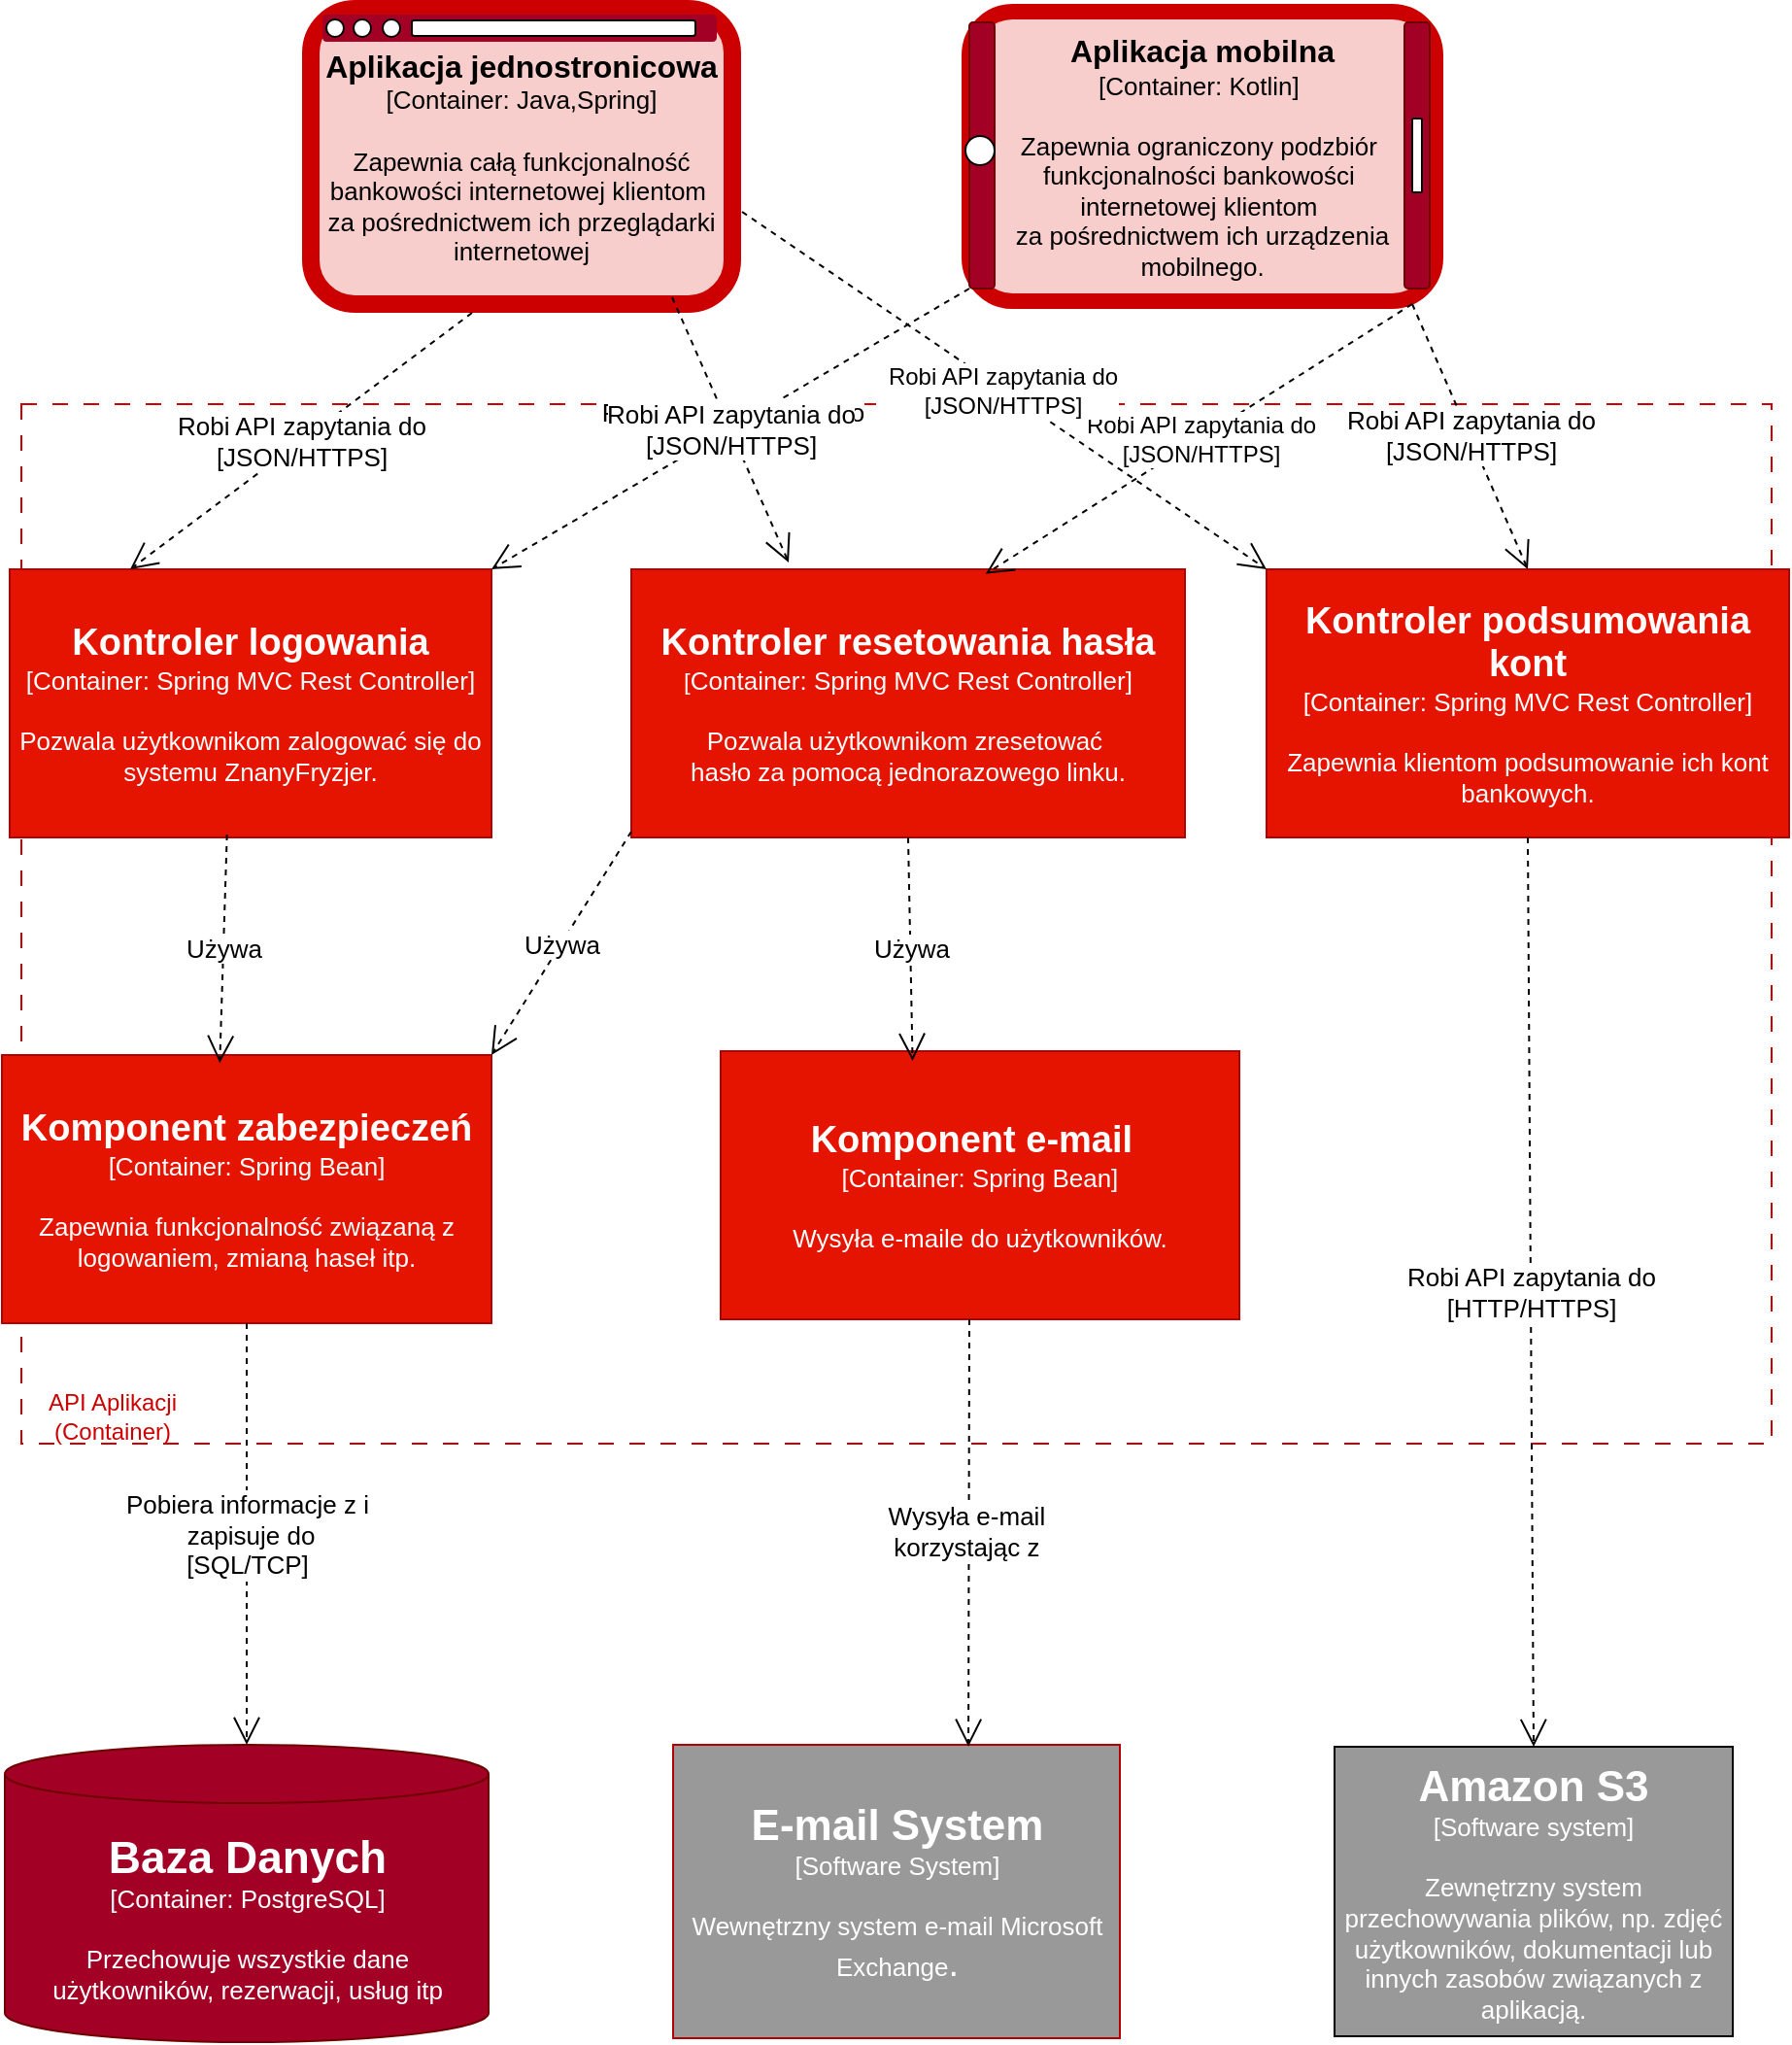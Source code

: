 <mxfile version="26.1.3">
  <diagram name="Page-1" id="y-DSmI1Uy9q8DW4IoN5t">
    <mxGraphModel dx="1749" dy="1207" grid="0" gridSize="10" guides="1" tooltips="1" connect="1" arrows="1" fold="1" page="1" pageScale="1" pageWidth="850" pageHeight="1100" math="0" shadow="0">
      <root>
        <mxCell id="0" />
        <mxCell id="1" parent="0" />
        <mxCell id="w8unE261J-UhPTlXiy1h-25" value="" style="rounded=0;whiteSpace=wrap;html=1;dashed=1;dashPattern=8 8;strokeColor=#CC0000;" vertex="1" parent="1">
          <mxGeometry x="26" y="308" width="901" height="535" as="geometry" />
        </mxCell>
        <mxCell id="w8unE261J-UhPTlXiy1h-1" value="&lt;span style=&quot;font-size: medium;&quot;&gt;&lt;b&gt;Aplikacja jednostronicowa&lt;/b&gt;&lt;/span&gt;&lt;div&gt;&lt;span style=&quot;&quot;&gt;&lt;font style=&quot;font-size: 13px;&quot;&gt;[Container: Java,Spring]&lt;/font&gt;&lt;/span&gt;&lt;/div&gt;&lt;div&gt;&lt;span style=&quot;&quot;&gt;&lt;font style=&quot;font-size: 13px;&quot;&gt;&lt;br&gt;&lt;/font&gt;&lt;/span&gt;&lt;/div&gt;&lt;div&gt;&lt;span style=&quot;&quot;&gt;&lt;font style=&quot;font-size: 13px;&quot;&gt;Zapewnia całą funkcjonalność bankowości internetowej klientom&amp;nbsp;&lt;/font&gt;&lt;/span&gt;&lt;/div&gt;&lt;div&gt;&lt;span style=&quot;&quot;&gt;&lt;font style=&quot;font-size: 13px;&quot;&gt;za pośrednictwem ich przeglądarki internetowej&lt;/font&gt;&lt;/span&gt;&lt;span style=&quot;text-align: start;&quot;&gt;&lt;font style=&quot;font-size: 13px;&quot;&gt;&lt;br&gt;&lt;/font&gt;&lt;/span&gt;&lt;/div&gt;" style="rounded=1;whiteSpace=wrap;html=1;fillColor=#f8cecc;strokeColor=#CC0000;strokeWidth=9;" vertex="1" parent="1">
          <mxGeometry x="175" y="104.5" width="217" height="152" as="geometry" />
        </mxCell>
        <mxCell id="w8unE261J-UhPTlXiy1h-2" value="&lt;b&gt;&lt;span style=&quot;font-size: medium;&quot;&gt;Aplikacja mobilna&lt;/span&gt;&lt;br style=&quot;&quot; data-end=&quot;20&quot; data-start=&quot;17&quot;&gt;&lt;/b&gt;&lt;span style=&quot;&quot;&gt;&lt;font style=&quot;font-size: 13px;&quot;&gt;[Container: Kotlin]&amp;nbsp;&lt;/font&gt;&lt;/span&gt;&lt;div&gt;&lt;font style=&quot;font-size: 13px;&quot;&gt;&lt;br&gt;&lt;/font&gt;&lt;div&gt;&lt;span style=&quot;&quot;&gt;&lt;font style=&quot;font-size: 13px;&quot;&gt;Zapewnia ograniczony podzbiór&amp;nbsp;&lt;/font&gt;&lt;/span&gt;&lt;/div&gt;&lt;div&gt;&lt;span style=&quot;&quot;&gt;&lt;font style=&quot;font-size: 13px;&quot;&gt;funkcjonalności bankowości&amp;nbsp;&lt;/font&gt;&lt;/span&gt;&lt;/div&gt;&lt;div&gt;&lt;span style=&quot;&quot;&gt;&lt;font style=&quot;font-size: 13px;&quot;&gt;internetowej&amp;nbsp;&lt;/font&gt;&lt;/span&gt;&lt;span style=&quot;font-size: 13px;&quot;&gt;klientom&amp;nbsp;&lt;/span&gt;&lt;/div&gt;&lt;div&gt;&lt;span style=&quot;font-size: 13px;&quot;&gt;za pośrednictwem ich urządzenia mobilnego&lt;/span&gt;&lt;span style=&quot;font-size: 13px;&quot;&gt;.&lt;/span&gt;&lt;/div&gt;&lt;/div&gt;" style="rounded=1;whiteSpace=wrap;html=1;fillColor=#f8cecc;strokeColor=#CC0000;strokeWidth=8;align=center;" vertex="1" parent="1">
          <mxGeometry x="514" y="106" width="240" height="149" as="geometry" />
        </mxCell>
        <mxCell id="w8unE261J-UhPTlXiy1h-3" value="" style="rounded=1;whiteSpace=wrap;html=1;fillColor=#a20025;strokeColor=none;fontColor=#ffffff;" vertex="1" parent="1">
          <mxGeometry x="181" y="107.5" width="203" height="14" as="geometry" />
        </mxCell>
        <mxCell id="w8unE261J-UhPTlXiy1h-4" value="" style="ellipse;whiteSpace=wrap;html=1;aspect=fixed;" vertex="1" parent="1">
          <mxGeometry x="212" y="110" width="9" height="9" as="geometry" />
        </mxCell>
        <mxCell id="w8unE261J-UhPTlXiy1h-5" value="" style="ellipse;whiteSpace=wrap;html=1;aspect=fixed;" vertex="1" parent="1">
          <mxGeometry x="197" y="110" width="9" height="9" as="geometry" />
        </mxCell>
        <mxCell id="w8unE261J-UhPTlXiy1h-6" value="" style="ellipse;whiteSpace=wrap;html=1;aspect=fixed;" vertex="1" parent="1">
          <mxGeometry x="183" y="110" width="9" height="9" as="geometry" />
        </mxCell>
        <mxCell id="w8unE261J-UhPTlXiy1h-8" value="" style="rounded=1;whiteSpace=wrap;html=1;" vertex="1" parent="1">
          <mxGeometry x="227" y="110.5" width="146" height="8" as="geometry" />
        </mxCell>
        <mxCell id="w8unE261J-UhPTlXiy1h-10" value="" style="rounded=1;whiteSpace=wrap;html=1;strokeColor=#6F0000;fillColor=#a20025;fontColor=#ffffff;" vertex="1" parent="1">
          <mxGeometry x="514" y="111.5" width="13" height="137" as="geometry" />
        </mxCell>
        <mxCell id="w8unE261J-UhPTlXiy1h-11" value="" style="ellipse;whiteSpace=wrap;html=1;aspect=fixed;" vertex="1" parent="1">
          <mxGeometry x="512" y="170" width="15" height="15" as="geometry" />
        </mxCell>
        <mxCell id="w8unE261J-UhPTlXiy1h-13" value="" style="rounded=1;whiteSpace=wrap;html=1;strokeColor=#6F0000;fillColor=#a20025;fontColor=#ffffff;" vertex="1" parent="1">
          <mxGeometry x="738" y="111.5" width="13" height="137" as="geometry" />
        </mxCell>
        <mxCell id="w8unE261J-UhPTlXiy1h-15" value="" style="rounded=1;whiteSpace=wrap;html=1;" vertex="1" parent="1">
          <mxGeometry x="742" y="161" width="5" height="38" as="geometry" />
        </mxCell>
        <mxCell id="w8unE261J-UhPTlXiy1h-17" value="&lt;font&gt;&lt;strong style=&quot;text-align: start;&quot; data-is-only-node=&quot;&quot; data-end=&quot;23&quot; data-start=&quot;0&quot;&gt;&lt;font style=&quot;font-size: 19px;&quot;&gt;Kontroler logowania&lt;/font&gt;&lt;/strong&gt;&lt;br style=&quot;text-align: start;&quot; data-end=&quot;26&quot; data-start=&quot;23&quot;&gt;&lt;span style=&quot;font-size: 13px; text-align: start;&quot; data-end=&quot;69&quot; data-start=&quot;26&quot;&gt;[Container: Spring MVC Rest Controller]&lt;/span&gt;&lt;/font&gt;&lt;div&gt;&lt;font&gt;&lt;font size=&quot;2&quot;&gt;&lt;br style=&quot;text-align: start;&quot; data-end=&quot;72&quot; data-start=&quot;69&quot;&gt;&lt;/font&gt;&lt;span style=&quot;font-size: 13px; text-align: start;&quot;&gt;Pozwala użytkownikom zalogować się do systemu ZnanyFryzjer.&lt;/span&gt;&lt;/font&gt;&lt;/div&gt;" style="rounded=0;whiteSpace=wrap;html=1;fillColor=#e51400;strokeColor=#B20000;fontColor=#ffffff;" vertex="1" parent="1">
          <mxGeometry x="20" y="393" width="248" height="138" as="geometry" />
        </mxCell>
        <mxCell id="w8unE261J-UhPTlXiy1h-18" value="&lt;font style=&quot;color: rgb(255, 255, 255);&quot;&gt;&lt;strong style=&quot;text-align: start; caret-color: rgb(0, 0, 0);&quot; data-is-only-node=&quot;&quot; data-end=&quot;31&quot; data-start=&quot;0&quot;&gt;&lt;font style=&quot;font-size: 19px;&quot;&gt;Kontroler resetowania hasła&lt;/font&gt;&lt;/strong&gt;&lt;br style=&quot;text-align: start; caret-color: rgb(0, 0, 0);&quot; data-end=&quot;34&quot; data-start=&quot;31&quot;&gt;&lt;span style=&quot;text-align: start; caret-color: rgb(0, 0, 0);&quot; data-end=&quot;77&quot; data-start=&quot;34&quot;&gt;[&lt;font style=&quot;font-size: 13px;&quot;&gt;Container: Spring MVC Rest Controller]&lt;/font&gt;&lt;/span&gt;&lt;/font&gt;&lt;div&gt;&lt;font style=&quot;color: rgb(255, 255, 255); font-size: 13px;&quot;&gt;&lt;b&gt;&lt;br style=&quot;text-align: start; caret-color: rgb(0, 0, 0);&quot; data-end=&quot;80&quot; data-start=&quot;77&quot;&gt;&lt;/b&gt;&lt;span style=&quot;text-align: start; caret-color: rgb(0, 0, 0);&quot;&gt;Pozwala użytkownikom zresetować&amp;nbsp;&lt;/span&gt;&lt;/font&gt;&lt;div&gt;&lt;font style=&quot;color: rgb(255, 255, 255); font-size: 13px;&quot;&gt;&lt;span style=&quot;text-align: start; caret-color: rgb(0, 0, 0);&quot;&gt;hasło za pomocą jednorazowego linku.&lt;/span&gt;&lt;/font&gt;&lt;/div&gt;&lt;/div&gt;" style="rounded=0;whiteSpace=wrap;html=1;fillColor=#e51400;fontColor=#ffffff;strokeColor=#B20000;" vertex="1" parent="1">
          <mxGeometry x="340" y="393" width="285" height="138" as="geometry" />
        </mxCell>
        <mxCell id="w8unE261J-UhPTlXiy1h-19" value="&lt;span style=&quot;color: rgb(255, 255, 255);&quot;&gt;&lt;font style=&quot;font-size: 19px;&quot;&gt;&lt;strong style=&quot;text-align: start; caret-color: rgb(0, 0, 0);&quot; data-is-only-node=&quot;&quot; data-end=&quot;31&quot; data-start=&quot;0&quot;&gt;Kontroler podsumowania kont&lt;/strong&gt;&lt;br style=&quot;text-align: start; caret-color: rgb(0, 0, 0);&quot; data-end=&quot;34&quot; data-start=&quot;31&quot;&gt;&lt;/font&gt;&lt;span style=&quot;text-align: start; caret-color: rgb(0, 0, 0);&quot; data-end=&quot;77&quot; data-start=&quot;34&quot;&gt;&lt;font style=&quot;font-size: 13px;&quot;&gt;[Container: Spring MVC Rest Controller]&lt;/font&gt;&lt;/span&gt;&lt;/span&gt;&lt;div&gt;&lt;span style=&quot;color: rgb(255, 255, 255);&quot;&gt;&lt;font style=&quot;font-size: 13px;&quot;&gt;&lt;br style=&quot;text-align: start; caret-color: rgb(0, 0, 0);&quot; data-end=&quot;80&quot; data-start=&quot;77&quot;&gt;&lt;span style=&quot;text-align: start; caret-color: rgb(0, 0, 0);&quot;&gt;Zapewnia klientom podsumowanie ich kont bankowych.&lt;/span&gt;&lt;/font&gt;&lt;/span&gt;&lt;/div&gt;" style="rounded=0;whiteSpace=wrap;html=1;fillColor=#e51400;fontColor=#ffffff;strokeColor=#B20000;" vertex="1" parent="1">
          <mxGeometry x="667" y="393" width="269" height="138" as="geometry" />
        </mxCell>
        <mxCell id="w8unE261J-UhPTlXiy1h-20" value="&lt;span style=&quot;color: rgb(255, 255, 255);&quot;&gt;&lt;strong style=&quot;text-align: start; caret-color: rgb(0, 0, 0);&quot; data-is-only-node=&quot;&quot; data-end=&quot;26&quot; data-start=&quot;0&quot;&gt;&lt;font style=&quot;font-size: 19px;&quot;&gt;Komponent zabezpieczeń&lt;/font&gt;&lt;/strong&gt;&lt;br style=&quot;text-align: start; caret-color: rgb(0, 0, 0);&quot; data-end=&quot;29&quot; data-start=&quot;26&quot;&gt;&lt;span style=&quot;text-align: start; caret-color: rgb(0, 0, 0);&quot; data-end=&quot;57&quot; data-start=&quot;29&quot;&gt;&lt;font style=&quot;font-size: 13px;&quot;&gt;[Container: Spring Bean]&lt;/font&gt;&lt;/span&gt;&lt;/span&gt;&lt;div&gt;&lt;span style=&quot;color: rgb(255, 255, 255);&quot;&gt;&lt;font style=&quot;font-size: 13px;&quot;&gt;&lt;br style=&quot;text-align: start; caret-color: rgb(0, 0, 0);&quot; data-end=&quot;60&quot; data-start=&quot;57&quot;&gt;&lt;span style=&quot;text-align: start; caret-color: rgb(0, 0, 0);&quot;&gt;Zapewnia funkcjonalność związaną z logowaniem, zmianą haseł itp.&lt;/span&gt;&lt;/font&gt;&lt;/span&gt;&lt;/div&gt;" style="rounded=0;whiteSpace=wrap;html=1;fillColor=#e51400;fontColor=#ffffff;strokeColor=#B20000;" vertex="1" parent="1">
          <mxGeometry x="16" y="643" width="252" height="138" as="geometry" />
        </mxCell>
        <mxCell id="w8unE261J-UhPTlXiy1h-21" value="&lt;div&gt;&lt;b&gt;&lt;font style=&quot;font-size: 19px;&quot;&gt;Komponent e-mail &lt;/font&gt;&lt;/b&gt;&amp;nbsp;&lt;/div&gt;&lt;div&gt;&lt;font style=&quot;font-size: 13px;&quot;&gt;[Container: Spring Bean]&lt;/font&gt;&lt;/div&gt;&lt;div&gt;&lt;font style=&quot;font-size: 13px;&quot;&gt;&lt;br&gt;&lt;/font&gt;&lt;/div&gt;&lt;div&gt;&lt;font style=&quot;font-size: 13px;&quot;&gt;Wysyła e-maile do użytkowników.&lt;/font&gt;&lt;/div&gt;" style="rounded=0;whiteSpace=wrap;html=1;fillColor=#e51400;fontColor=#ffffff;strokeColor=#B20000;" vertex="1" parent="1">
          <mxGeometry x="386" y="641" width="267" height="138" as="geometry" />
        </mxCell>
        <mxCell id="w8unE261J-UhPTlXiy1h-26" value="&lt;font style=&quot;font-size: 22px;&quot;&gt;&lt;b style=&quot;color: rgb(255, 255, 255);&quot;&gt;Amazon S3&lt;/b&gt;&lt;/font&gt;&lt;div&gt;&lt;font style=&quot;font-size: 13px; color: rgb(255, 255, 255);&quot;&gt;[Software system]&lt;/font&gt;&lt;/div&gt;&lt;div&gt;&lt;font style=&quot;font-size: 13px; color: rgb(255, 255, 255);&quot;&gt;&lt;br&gt;&lt;/font&gt;&lt;/div&gt;&lt;div&gt;&lt;font&gt;&lt;span style=&quot;text-align: start; color: rgb(255, 255, 255);&quot;&gt;&lt;font style=&quot;font-size: 13px;&quot;&gt;Zewnętrzny system przechowywania plików, np. zdjęć użytkowników, dokumentacji lub innych zasobów związanych z aplikacją.&lt;/font&gt;&lt;/span&gt;&lt;br&gt;&lt;/font&gt;&lt;/div&gt;" style="rounded=0;whiteSpace=wrap;html=1;fillColor=#999999;" vertex="1" parent="1">
          <mxGeometry x="702" y="999" width="205" height="149" as="geometry" />
        </mxCell>
        <mxCell id="w8unE261J-UhPTlXiy1h-27" value="&lt;font style=&quot;font-size: 23px;&quot;&gt;&lt;b&gt;Baza Danych&lt;/b&gt;&lt;/font&gt;&lt;div&gt;&lt;font style=&quot;font-size: 13px;&quot;&gt;[Container: PostgreSQL]&lt;/font&gt;&lt;/div&gt;&lt;div&gt;&lt;font style=&quot;font-size: 13px;&quot;&gt;&lt;br&gt;&lt;/font&gt;&lt;/div&gt;&lt;div&gt;&lt;font&gt;&lt;span style=&quot;text-align: start;&quot;&gt;&lt;font style=&quot;font-size: 13px;&quot;&gt;Przechowuje wszystkie dane użytkowników, rezerwacji, usług itp&lt;/font&gt;&lt;/span&gt;&lt;br&gt;&lt;/font&gt;&lt;/div&gt;" style="shape=cylinder3;whiteSpace=wrap;html=1;boundedLbl=1;backgroundOutline=1;size=15;fillColor=#a20025;fontColor=#ffffff;strokeColor=#6F0000;" vertex="1" parent="1">
          <mxGeometry x="17.5" y="998" width="249" height="153" as="geometry" />
        </mxCell>
        <mxCell id="w8unE261J-UhPTlXiy1h-28" value="&lt;font style=&quot;font-size: 22px;&quot;&gt;&lt;b&gt;E-mail System&lt;/b&gt;&lt;/font&gt;&lt;div&gt;&lt;font style=&quot;font-size: 13px;&quot;&gt;[Software System]&lt;/font&gt;&lt;/div&gt;&lt;div&gt;&lt;font style=&quot;font-size: 13px;&quot;&gt;&lt;br&gt;&lt;/font&gt;&lt;/div&gt;&lt;div&gt;&lt;font&gt;&lt;font style=&quot;font-size: 13px;&quot;&gt;Wewnętrzny system e-mail Microsoft Exchange&lt;/font&gt;&lt;font style=&quot;font-size: 19px;&quot;&gt;.&lt;/font&gt;&lt;br&gt;&lt;/font&gt;&lt;/div&gt;" style="rounded=0;whiteSpace=wrap;html=1;fillColor=#999999;fontColor=#ffffff;strokeColor=#B20000;" vertex="1" parent="1">
          <mxGeometry x="361.5" y="998" width="230" height="151" as="geometry" />
        </mxCell>
        <mxCell id="w8unE261J-UhPTlXiy1h-29" value="&lt;font style=&quot;font-size: 13px;&quot;&gt;Robi API zapytania do&lt;/font&gt;&lt;div&gt;&lt;font style=&quot;font-size: 13px;&quot;&gt;[HTTP/HTTPS]&lt;/font&gt;&lt;/div&gt;" style="endArrow=open;endSize=12;dashed=1;html=1;rounded=0;entryX=0.5;entryY=0;entryDx=0;entryDy=0;exitX=0.5;exitY=1;exitDx=0;exitDy=0;" edge="1" parent="1" source="w8unE261J-UhPTlXiy1h-19" target="w8unE261J-UhPTlXiy1h-26">
          <mxGeometry x="0.001" width="160" relative="1" as="geometry">
            <mxPoint x="820" y="842" as="sourcePoint" />
            <mxPoint x="1243" y="856" as="targetPoint" />
            <mxPoint as="offset" />
          </mxGeometry>
        </mxCell>
        <mxCell id="w8unE261J-UhPTlXiy1h-31" value="&lt;font style=&quot;font-size: 13px;&quot;&gt;Robi API zapytania do&lt;/font&gt;&lt;div&gt;&lt;font style=&quot;font-size: 13px;&quot;&gt;[JSON/HTTPS]&lt;/font&gt;&lt;/div&gt;" style="endArrow=open;endSize=12;dashed=1;html=1;rounded=0;entryX=0.5;entryY=0;entryDx=0;entryDy=0;" edge="1" parent="1" target="w8unE261J-UhPTlXiy1h-19">
          <mxGeometry x="-0.005" width="160" relative="1" as="geometry">
            <mxPoint x="742" y="256.5" as="sourcePoint" />
            <mxPoint x="876" y="488.5" as="targetPoint" />
            <mxPoint as="offset" />
          </mxGeometry>
        </mxCell>
        <mxCell id="w8unE261J-UhPTlXiy1h-32" value="&lt;font style=&quot;font-size: 13px;&quot;&gt;Robię API zapytania do&lt;/font&gt;&lt;div&gt;&lt;font style=&quot;font-size: 13px;&quot;&gt;[JSON/HTTPS]&lt;/font&gt;&lt;/div&gt;" style="endArrow=open;endSize=12;dashed=1;html=1;rounded=0;entryX=1;entryY=0;entryDx=0;entryDy=0;" edge="1" parent="1" target="w8unE261J-UhPTlXiy1h-17">
          <mxGeometry x="-0.005" width="160" relative="1" as="geometry">
            <mxPoint x="514" y="248.5" as="sourcePoint" />
            <mxPoint x="574" y="385" as="targetPoint" />
            <mxPoint as="offset" />
          </mxGeometry>
        </mxCell>
        <mxCell id="w8unE261J-UhPTlXiy1h-33" value="&lt;font style=&quot;font-size: 12px;&quot;&gt;Robi API zapytania do&lt;/font&gt;&lt;div&gt;&lt;font style=&quot;font-size: 12px;&quot;&gt;[JSON/HTTPS]&lt;/font&gt;&lt;/div&gt;" style="endArrow=open;endSize=12;dashed=1;html=1;rounded=0;entryX=0.64;entryY=0.017;entryDx=0;entryDy=0;entryPerimeter=0;" edge="1" parent="1" target="w8unE261J-UhPTlXiy1h-18">
          <mxGeometry x="-0.004" width="160" relative="1" as="geometry">
            <mxPoint x="742" y="256.5" as="sourcePoint" />
            <mxPoint x="496" y="401" as="targetPoint" />
            <mxPoint as="offset" />
          </mxGeometry>
        </mxCell>
        <mxCell id="w8unE261J-UhPTlXiy1h-34" value="&lt;font style=&quot;font-size: 13px;&quot;&gt;Robi API zapytania do&lt;/font&gt;&lt;div&gt;&lt;font style=&quot;font-size: 13px;&quot;&gt;[JSON/HTTPS]&lt;/font&gt;&lt;/div&gt;" style="endArrow=open;endSize=12;dashed=1;html=1;rounded=0;entryX=0.25;entryY=0;entryDx=0;entryDy=0;" edge="1" parent="1" target="w8unE261J-UhPTlXiy1h-17">
          <mxGeometry x="-0.005" width="160" relative="1" as="geometry">
            <mxPoint x="258" y="261" as="sourcePoint" />
            <mxPoint x="74" y="371" as="targetPoint" />
            <mxPoint as="offset" />
          </mxGeometry>
        </mxCell>
        <mxCell id="w8unE261J-UhPTlXiy1h-35" value="&lt;font style=&quot;font-size: 13px;&quot;&gt;Robi API zapytania do&lt;/font&gt;&lt;div&gt;&lt;font style=&quot;font-size: 13px;&quot;&gt;[JSON/HTTPS]&lt;/font&gt;&lt;/div&gt;" style="endArrow=open;endSize=12;dashed=1;html=1;rounded=0;entryX=0.5;entryY=0;entryDx=0;entryDy=0;" edge="1" parent="1">
          <mxGeometry x="-0.005" width="160" relative="1" as="geometry">
            <mxPoint x="361" y="253" as="sourcePoint" />
            <mxPoint x="421" y="389.5" as="targetPoint" />
            <mxPoint as="offset" />
          </mxGeometry>
        </mxCell>
        <mxCell id="w8unE261J-UhPTlXiy1h-36" value="&lt;font style=&quot;font-size: 12px;&quot;&gt;Robi API zapytania do&lt;/font&gt;&lt;div&gt;&lt;font style=&quot;font-size: 12px;&quot;&gt;[JSON/HTTPS]&lt;/font&gt;&lt;/div&gt;" style="endArrow=open;endSize=12;dashed=1;html=1;rounded=0;entryX=0;entryY=0;entryDx=0;entryDy=0;" edge="1" parent="1" target="w8unE261J-UhPTlXiy1h-19">
          <mxGeometry x="-0.006" width="160" relative="1" as="geometry">
            <mxPoint x="397" y="209" as="sourcePoint" />
            <mxPoint x="457" y="345.5" as="targetPoint" />
            <mxPoint as="offset" />
          </mxGeometry>
        </mxCell>
        <mxCell id="w8unE261J-UhPTlXiy1h-37" value="&lt;font style=&quot;font-size: 13px;&quot;&gt;Używa&lt;/font&gt;" style="endArrow=open;endSize=12;dashed=1;html=1;rounded=0;entryX=0.445;entryY=0.03;entryDx=0;entryDy=0;entryPerimeter=0;exitX=0.451;exitY=0.989;exitDx=0;exitDy=0;exitPerimeter=0;" edge="1" parent="1" source="w8unE261J-UhPTlXiy1h-17" target="w8unE261J-UhPTlXiy1h-20">
          <mxGeometry width="160" relative="1" as="geometry">
            <mxPoint x="130" y="541" as="sourcePoint" />
            <mxPoint x="290" y="541" as="targetPoint" />
          </mxGeometry>
        </mxCell>
        <mxCell id="w8unE261J-UhPTlXiy1h-38" value="&lt;font size=&quot;2&quot;&gt;Używa&lt;/font&gt;" style="endArrow=open;endSize=12;dashed=1;html=1;rounded=0;entryX=0.37;entryY=0.036;entryDx=0;entryDy=0;entryPerimeter=0;exitX=0.5;exitY=1;exitDx=0;exitDy=0;" edge="1" parent="1" source="w8unE261J-UhPTlXiy1h-18" target="w8unE261J-UhPTlXiy1h-21">
          <mxGeometry width="160" relative="1" as="geometry">
            <mxPoint x="518" y="525" as="sourcePoint" />
            <mxPoint x="514" y="643" as="targetPoint" />
          </mxGeometry>
        </mxCell>
        <mxCell id="w8unE261J-UhPTlXiy1h-39" value="&lt;font style=&quot;font-size: 13px;&quot;&gt;Używa&lt;/font&gt;" style="endArrow=open;endSize=12;dashed=1;html=1;rounded=0;entryX=1;entryY=0;entryDx=0;entryDy=0;exitX=0.5;exitY=1;exitDx=0;exitDy=0;" edge="1" parent="1" target="w8unE261J-UhPTlXiy1h-20">
          <mxGeometry width="160" relative="1" as="geometry">
            <mxPoint x="340" y="528" as="sourcePoint" />
            <mxPoint x="342" y="643" as="targetPoint" />
          </mxGeometry>
        </mxCell>
        <mxCell id="w8unE261J-UhPTlXiy1h-40" value="&lt;font style=&quot;font-size: 13px;&quot;&gt;Pobiera informacje z i&lt;/font&gt;&lt;div&gt;&lt;font style=&quot;font-size: 13px;&quot;&gt;&amp;nbsp;zapisuje do&lt;/font&gt;&lt;/div&gt;&lt;div&gt;&lt;font style=&quot;font-size: 13px;&quot;&gt;[SQL/TCP]&lt;/font&gt;&lt;/div&gt;" style="endArrow=open;endSize=12;dashed=1;html=1;rounded=0;entryX=0.5;entryY=0;entryDx=0;entryDy=0;entryPerimeter=0;exitX=0.5;exitY=1;exitDx=0;exitDy=0;" edge="1" parent="1" source="w8unE261J-UhPTlXiy1h-20" target="w8unE261J-UhPTlXiy1h-27">
          <mxGeometry x="0.0" width="160" relative="1" as="geometry">
            <mxPoint x="629" y="825" as="sourcePoint" />
            <mxPoint x="221" y="815" as="targetPoint" />
            <mxPoint as="offset" />
          </mxGeometry>
        </mxCell>
        <mxCell id="w8unE261J-UhPTlXiy1h-41" value="&lt;font style=&quot;font-size: 13px;&quot;&gt;Wysyła e-mail&amp;nbsp;&lt;/font&gt;&lt;div&gt;&lt;font style=&quot;font-size: 13px;&quot;&gt;korzystając z&amp;nbsp;&lt;/font&gt;&lt;/div&gt;" style="endArrow=open;endSize=12;dashed=1;html=1;rounded=0;entryX=0.661;entryY=0.006;entryDx=0;entryDy=0;entryPerimeter=0;" edge="1" parent="1" target="w8unE261J-UhPTlXiy1h-28">
          <mxGeometry x="-0.004" width="160" relative="1" as="geometry">
            <mxPoint x="514" y="779" as="sourcePoint" />
            <mxPoint x="849" y="540" as="targetPoint" />
            <mxPoint as="offset" />
          </mxGeometry>
        </mxCell>
        <mxCell id="w8unE261J-UhPTlXiy1h-42" value="&lt;div&gt;&lt;span style=&quot;color: rgb(204, 0, 0);&quot;&gt;API Aplikacji&lt;/span&gt;&lt;/div&gt;&lt;div&gt;&lt;span style=&quot;color: rgb(204, 0, 0);&quot;&gt;(Container)&lt;/span&gt;&lt;/div&gt;" style="rounded=0;whiteSpace=wrap;html=1;fillColor=none;strokeColor=none;" vertex="1" parent="1">
          <mxGeometry x="26" y="814" width="94" height="29" as="geometry" />
        </mxCell>
      </root>
    </mxGraphModel>
  </diagram>
</mxfile>
